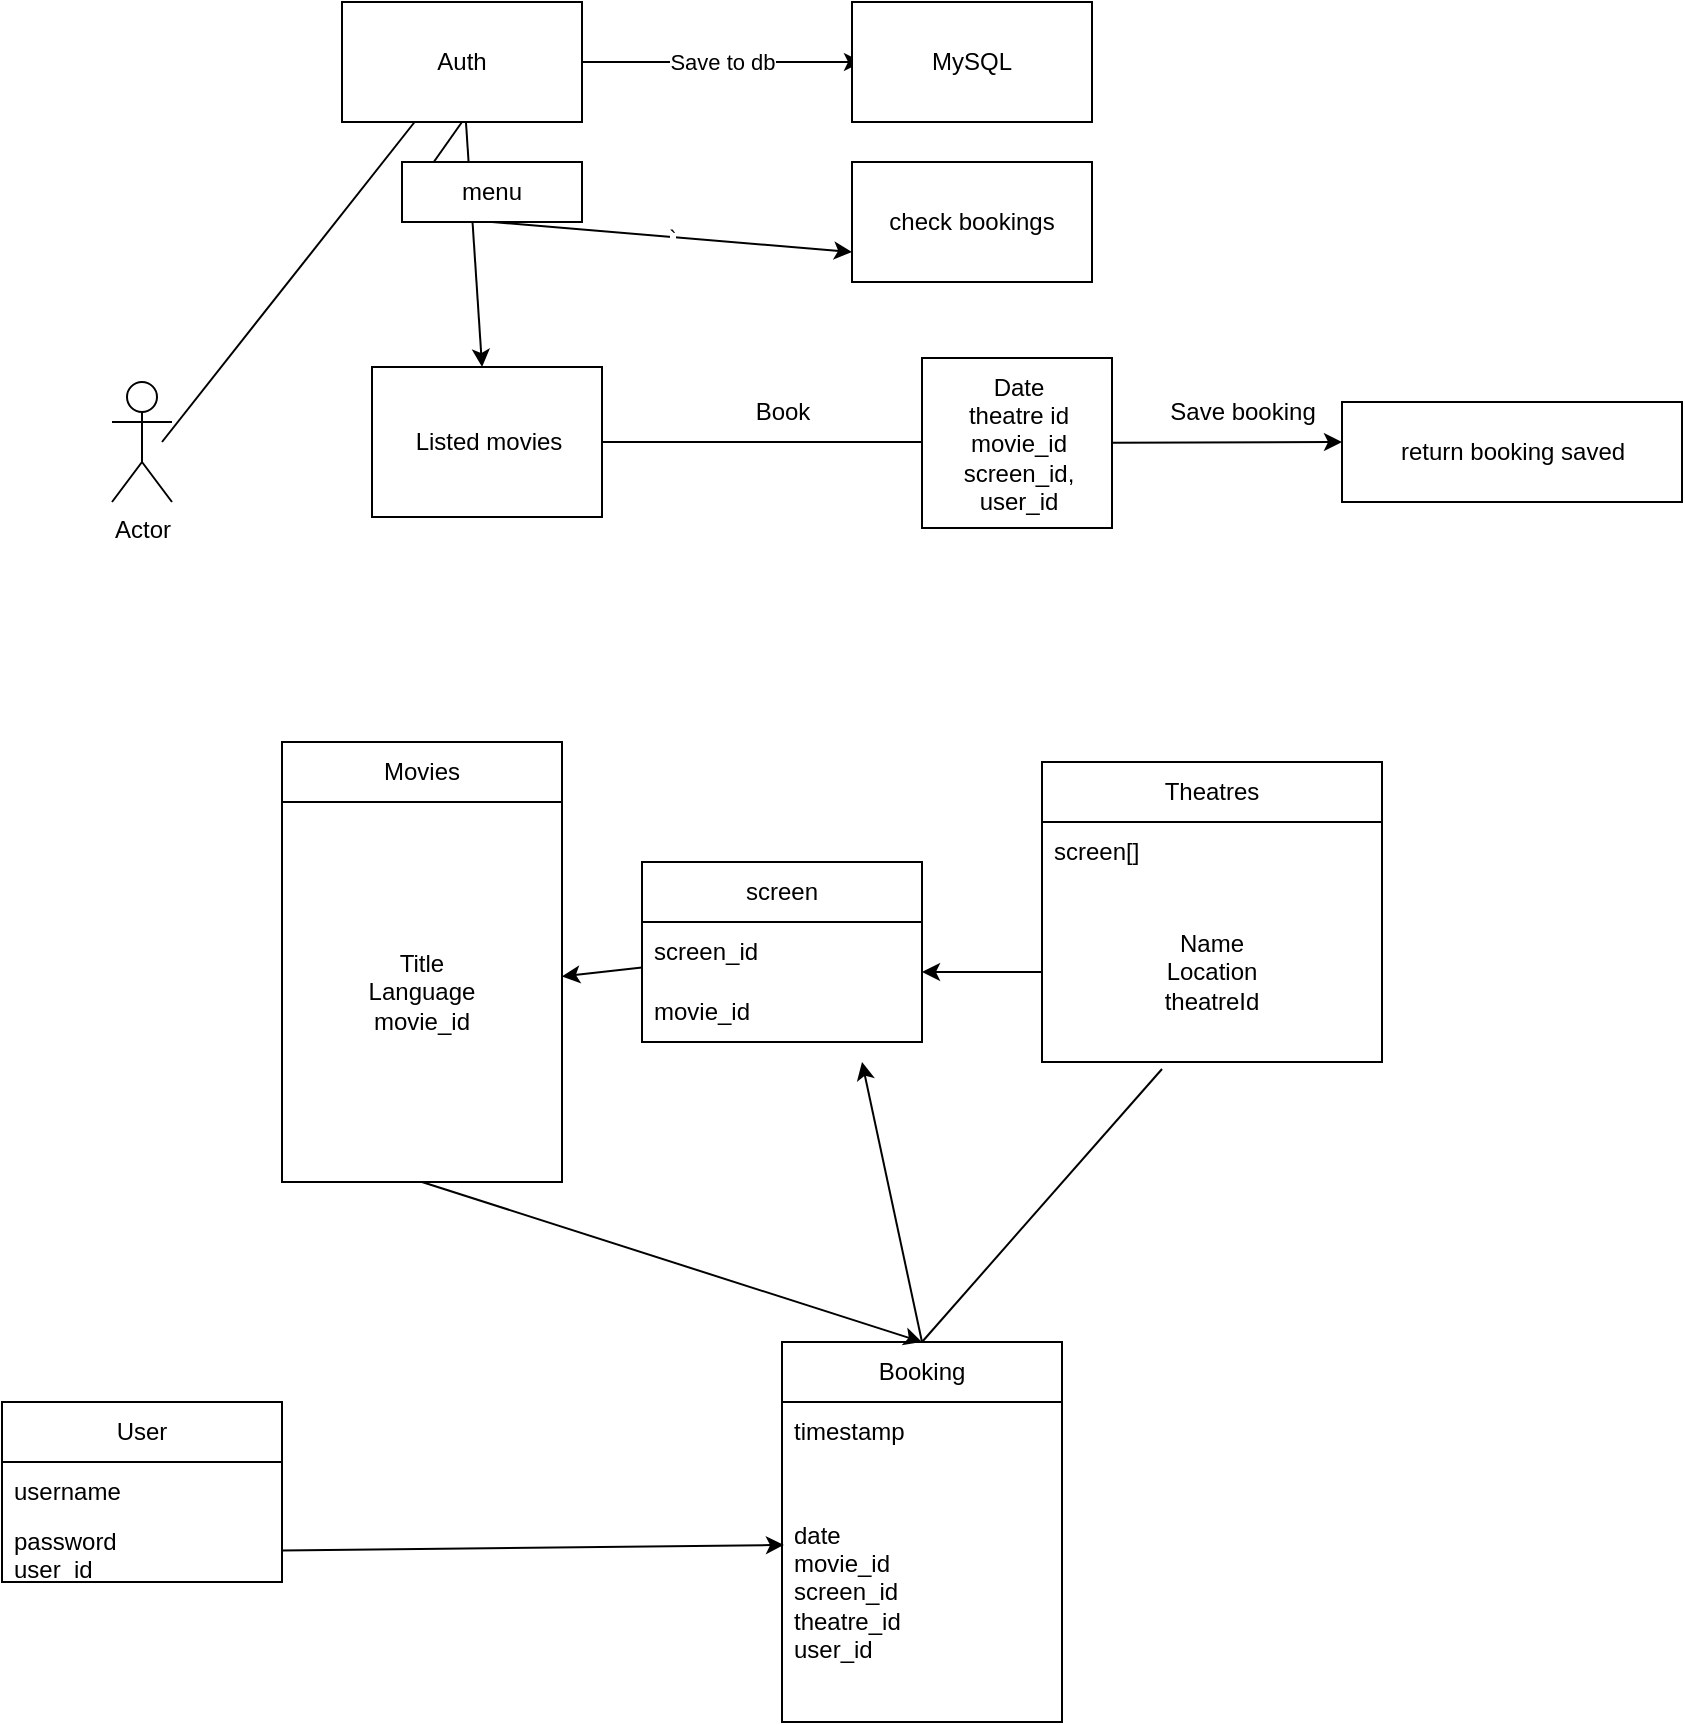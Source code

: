 <mxfile>
    <diagram id="U4gMuZsG7DaDJ8-lrTvm" name="Page-1">
        <mxGraphModel dx="1062" dy="2231" grid="1" gridSize="10" guides="1" tooltips="1" connect="1" arrows="1" fold="1" page="1" pageScale="1" pageWidth="1169" pageHeight="1654" math="0" shadow="0">
            <root>
                <mxCell id="0"/>
                <mxCell id="1" parent="0"/>
                <mxCell id="3" value="Movies&lt;br&gt;" style="swimlane;fontStyle=0;childLayout=stackLayout;horizontal=1;startSize=30;horizontalStack=0;resizeParent=1;resizeParentMax=0;resizeLast=0;collapsible=1;marginBottom=0;whiteSpace=wrap;html=1;" vertex="1" parent="1">
                    <mxGeometry x="240" y="-720" width="140" height="220" as="geometry"/>
                </mxCell>
                <mxCell id="21" value="Title&lt;br&gt;Language&lt;br&gt;movie_id" style="text;html=1;strokeColor=none;fillColor=none;align=center;verticalAlign=middle;whiteSpace=wrap;rounded=0;" vertex="1" parent="3">
                    <mxGeometry y="30" width="140" height="190" as="geometry"/>
                </mxCell>
                <mxCell id="9" value="Theatres" style="swimlane;fontStyle=0;childLayout=stackLayout;horizontal=1;startSize=30;horizontalStack=0;resizeParent=1;resizeParentMax=0;resizeLast=0;collapsible=1;marginBottom=0;whiteSpace=wrap;html=1;" vertex="1" parent="1">
                    <mxGeometry x="620" y="-710" width="170" height="150" as="geometry"/>
                </mxCell>
                <mxCell id="10" value="screen[]" style="text;strokeColor=none;fillColor=none;align=left;verticalAlign=middle;spacingLeft=4;spacingRight=4;overflow=hidden;points=[[0,0.5],[1,0.5]];portConstraint=eastwest;rotatable=0;whiteSpace=wrap;html=1;" vertex="1" parent="9">
                    <mxGeometry y="30" width="170" height="30" as="geometry"/>
                </mxCell>
                <mxCell id="26" value="Name&lt;br&gt;Location&lt;br&gt;theatreId" style="text;html=1;strokeColor=none;fillColor=none;align=center;verticalAlign=middle;whiteSpace=wrap;rounded=0;" vertex="1" parent="9">
                    <mxGeometry y="60" width="170" height="90" as="geometry"/>
                </mxCell>
                <mxCell id="13" value="User" style="swimlane;fontStyle=0;childLayout=stackLayout;horizontal=1;startSize=30;horizontalStack=0;resizeParent=1;resizeParentMax=0;resizeLast=0;collapsible=1;marginBottom=0;whiteSpace=wrap;html=1;" vertex="1" parent="1">
                    <mxGeometry x="100" y="-390" width="140" height="90" as="geometry"/>
                </mxCell>
                <mxCell id="14" value="username" style="text;strokeColor=none;fillColor=none;align=left;verticalAlign=middle;spacingLeft=4;spacingRight=4;overflow=hidden;points=[[0,0.5],[1,0.5]];portConstraint=eastwest;rotatable=0;whiteSpace=wrap;html=1;" vertex="1" parent="13">
                    <mxGeometry y="30" width="140" height="30" as="geometry"/>
                </mxCell>
                <mxCell id="15" value="password&lt;br&gt;user_id" style="text;strokeColor=none;fillColor=none;align=left;verticalAlign=middle;spacingLeft=4;spacingRight=4;overflow=hidden;points=[[0,0.5],[1,0.5]];portConstraint=eastwest;rotatable=0;whiteSpace=wrap;html=1;" vertex="1" parent="13">
                    <mxGeometry y="60" width="140" height="30" as="geometry"/>
                </mxCell>
                <mxCell id="31" style="edgeStyle=none;html=1;exitX=0.5;exitY=0;exitDx=0;exitDy=0;" edge="1" parent="1" source="17">
                    <mxGeometry relative="1" as="geometry">
                        <mxPoint x="530" y="-560" as="targetPoint"/>
                    </mxGeometry>
                </mxCell>
                <mxCell id="17" value="Booking" style="swimlane;fontStyle=0;childLayout=stackLayout;horizontal=1;startSize=30;horizontalStack=0;resizeParent=1;resizeParentMax=0;resizeLast=0;collapsible=1;marginBottom=0;whiteSpace=wrap;html=1;" vertex="1" parent="1">
                    <mxGeometry x="490" y="-420" width="140" height="190" as="geometry"/>
                </mxCell>
                <mxCell id="18" value="timestamp&lt;br&gt;" style="text;strokeColor=none;fillColor=none;align=left;verticalAlign=middle;spacingLeft=4;spacingRight=4;overflow=hidden;points=[[0,0.5],[1,0.5]];portConstraint=eastwest;rotatable=0;whiteSpace=wrap;html=1;" vertex="1" parent="17">
                    <mxGeometry y="30" width="140" height="30" as="geometry"/>
                </mxCell>
                <mxCell id="20" value="date&lt;br&gt;movie_id&lt;br&gt;screen_id&lt;br&gt;theatre_id&lt;br&gt;user_id" style="text;strokeColor=none;fillColor=none;align=left;verticalAlign=middle;spacingLeft=4;spacingRight=4;overflow=hidden;points=[[0,0.5],[1,0.5]];portConstraint=eastwest;rotatable=0;whiteSpace=wrap;html=1;" vertex="1" parent="17">
                    <mxGeometry y="60" width="140" height="130" as="geometry"/>
                </mxCell>
                <mxCell id="27" style="edgeStyle=none;html=1;" edge="1" parent="1" source="22" target="21">
                    <mxGeometry relative="1" as="geometry"/>
                </mxCell>
                <mxCell id="22" value="screen" style="swimlane;fontStyle=0;childLayout=stackLayout;horizontal=1;startSize=30;horizontalStack=0;resizeParent=1;resizeParentMax=0;resizeLast=0;collapsible=1;marginBottom=0;whiteSpace=wrap;html=1;" vertex="1" parent="1">
                    <mxGeometry x="420" y="-660" width="140" height="90" as="geometry"/>
                </mxCell>
                <mxCell id="23" value="screen_id&lt;br&gt;" style="text;strokeColor=none;fillColor=none;align=left;verticalAlign=middle;spacingLeft=4;spacingRight=4;overflow=hidden;points=[[0,0.5],[1,0.5]];portConstraint=eastwest;rotatable=0;whiteSpace=wrap;html=1;" vertex="1" parent="22">
                    <mxGeometry y="30" width="140" height="30" as="geometry"/>
                </mxCell>
                <mxCell id="24" value="movie_id" style="text;strokeColor=none;fillColor=none;align=left;verticalAlign=middle;spacingLeft=4;spacingRight=4;overflow=hidden;points=[[0,0.5],[1,0.5]];portConstraint=eastwest;rotatable=0;whiteSpace=wrap;html=1;" vertex="1" parent="22">
                    <mxGeometry y="60" width="140" height="30" as="geometry"/>
                </mxCell>
                <mxCell id="29" style="edgeStyle=none;html=1;" edge="1" parent="1" source="26">
                    <mxGeometry relative="1" as="geometry">
                        <mxPoint x="560" y="-605" as="targetPoint"/>
                    </mxGeometry>
                </mxCell>
                <mxCell id="30" value="" style="endArrow=none;html=1;entryX=0.353;entryY=1.039;entryDx=0;entryDy=0;entryPerimeter=0;" edge="1" parent="1" target="26">
                    <mxGeometry width="50" height="50" relative="1" as="geometry">
                        <mxPoint x="560" y="-420" as="sourcePoint"/>
                        <mxPoint x="610" y="-470" as="targetPoint"/>
                    </mxGeometry>
                </mxCell>
                <mxCell id="34" style="edgeStyle=none;html=1;exitX=0.5;exitY=1;exitDx=0;exitDy=0;" edge="1" parent="1" source="21">
                    <mxGeometry relative="1" as="geometry">
                        <mxPoint x="560" y="-420" as="targetPoint"/>
                    </mxGeometry>
                </mxCell>
                <mxCell id="35" style="edgeStyle=none;html=1;entryX=0.007;entryY=0.319;entryDx=0;entryDy=0;entryPerimeter=0;" edge="1" parent="1" source="15" target="20">
                    <mxGeometry relative="1" as="geometry"/>
                </mxCell>
                <mxCell id="36" value="Actor" style="shape=umlActor;verticalLabelPosition=bottom;verticalAlign=top;html=1;outlineConnect=0;" vertex="1" parent="1">
                    <mxGeometry x="155" y="-900" width="30" height="60" as="geometry"/>
                </mxCell>
                <mxCell id="39" style="edgeStyle=none;html=1;" edge="1" parent="1" source="38">
                    <mxGeometry relative="1" as="geometry">
                        <mxPoint x="590" y="-870" as="targetPoint"/>
                    </mxGeometry>
                </mxCell>
                <mxCell id="38" value="Listed movies" style="html=1;rounded=0;" vertex="1" parent="1">
                    <mxGeometry x="285" y="-907.5" width="115" height="75" as="geometry"/>
                </mxCell>
                <mxCell id="40" value="Book" style="text;html=1;align=center;verticalAlign=middle;resizable=0;points=[];autosize=1;strokeColor=none;fillColor=none;" vertex="1" parent="1">
                    <mxGeometry x="465" y="-900" width="50" height="30" as="geometry"/>
                </mxCell>
                <mxCell id="44" style="edgeStyle=none;html=1;" edge="1" parent="1" source="41">
                    <mxGeometry relative="1" as="geometry">
                        <mxPoint x="770" y="-870" as="targetPoint"/>
                    </mxGeometry>
                </mxCell>
                <mxCell id="41" value="Date&lt;br&gt;theatre id&lt;br&gt;movie_id&lt;br&gt;screen_id,&lt;br&gt;user_id" style="html=1;rounded=0;" vertex="1" parent="1">
                    <mxGeometry x="560" y="-912" width="95" height="85" as="geometry"/>
                </mxCell>
                <mxCell id="45" value="Save booking" style="text;html=1;align=center;verticalAlign=middle;resizable=0;points=[];autosize=1;strokeColor=none;fillColor=none;" vertex="1" parent="1">
                    <mxGeometry x="670" y="-900" width="100" height="30" as="geometry"/>
                </mxCell>
                <mxCell id="46" value="return booking saved" style="html=1;" vertex="1" parent="1">
                    <mxGeometry x="770" y="-890" width="170" height="50" as="geometry"/>
                </mxCell>
                <mxCell id="49" value="check bookings" style="rounded=0;whiteSpace=wrap;html=1;" vertex="1" parent="1">
                    <mxGeometry x="525" y="-1010" width="120" height="60" as="geometry"/>
                </mxCell>
                <mxCell id="52" value="Save to db&lt;br&gt;" style="edgeStyle=none;html=1;" edge="1" parent="1" source="50">
                    <mxGeometry relative="1" as="geometry">
                        <mxPoint x="530" y="-1060" as="targetPoint"/>
                    </mxGeometry>
                </mxCell>
                <mxCell id="54" style="edgeStyle=none;html=1;" edge="1" parent="1" source="50" target="38">
                    <mxGeometry relative="1" as="geometry"/>
                </mxCell>
                <mxCell id="55" value="`" style="edgeStyle=none;html=1;exitX=0.5;exitY=1;exitDx=0;exitDy=0;entryX=0;entryY=0.75;entryDx=0;entryDy=0;startArrow=none;" edge="1" parent="1" source="56" target="49">
                    <mxGeometry relative="1" as="geometry"/>
                </mxCell>
                <mxCell id="50" value="Auth" style="rounded=0;whiteSpace=wrap;html=1;" vertex="1" parent="1">
                    <mxGeometry x="270" y="-1090" width="120" height="60" as="geometry"/>
                </mxCell>
                <mxCell id="51" value="" style="endArrow=none;html=1;" edge="1" parent="1" target="50">
                    <mxGeometry width="50" height="50" relative="1" as="geometry">
                        <mxPoint x="180" y="-870" as="sourcePoint"/>
                        <mxPoint x="230" y="-920" as="targetPoint"/>
                    </mxGeometry>
                </mxCell>
                <mxCell id="53" value="MySQL" style="rounded=0;whiteSpace=wrap;html=1;" vertex="1" parent="1">
                    <mxGeometry x="525" y="-1090" width="120" height="60" as="geometry"/>
                </mxCell>
                <mxCell id="57" value="" style="edgeStyle=none;html=1;exitX=0.5;exitY=1;exitDx=0;exitDy=0;entryX=0;entryY=0.75;entryDx=0;entryDy=0;endArrow=none;" edge="1" parent="1" source="50" target="56">
                    <mxGeometry relative="1" as="geometry">
                        <mxPoint x="330" y="-1030" as="sourcePoint"/>
                        <mxPoint x="390" y="-945" as="targetPoint"/>
                    </mxGeometry>
                </mxCell>
                <mxCell id="56" value="menu" style="rounded=0;whiteSpace=wrap;html=1;" vertex="1" parent="1">
                    <mxGeometry x="300" y="-1010" width="90" height="30" as="geometry"/>
                </mxCell>
            </root>
        </mxGraphModel>
    </diagram>
</mxfile>